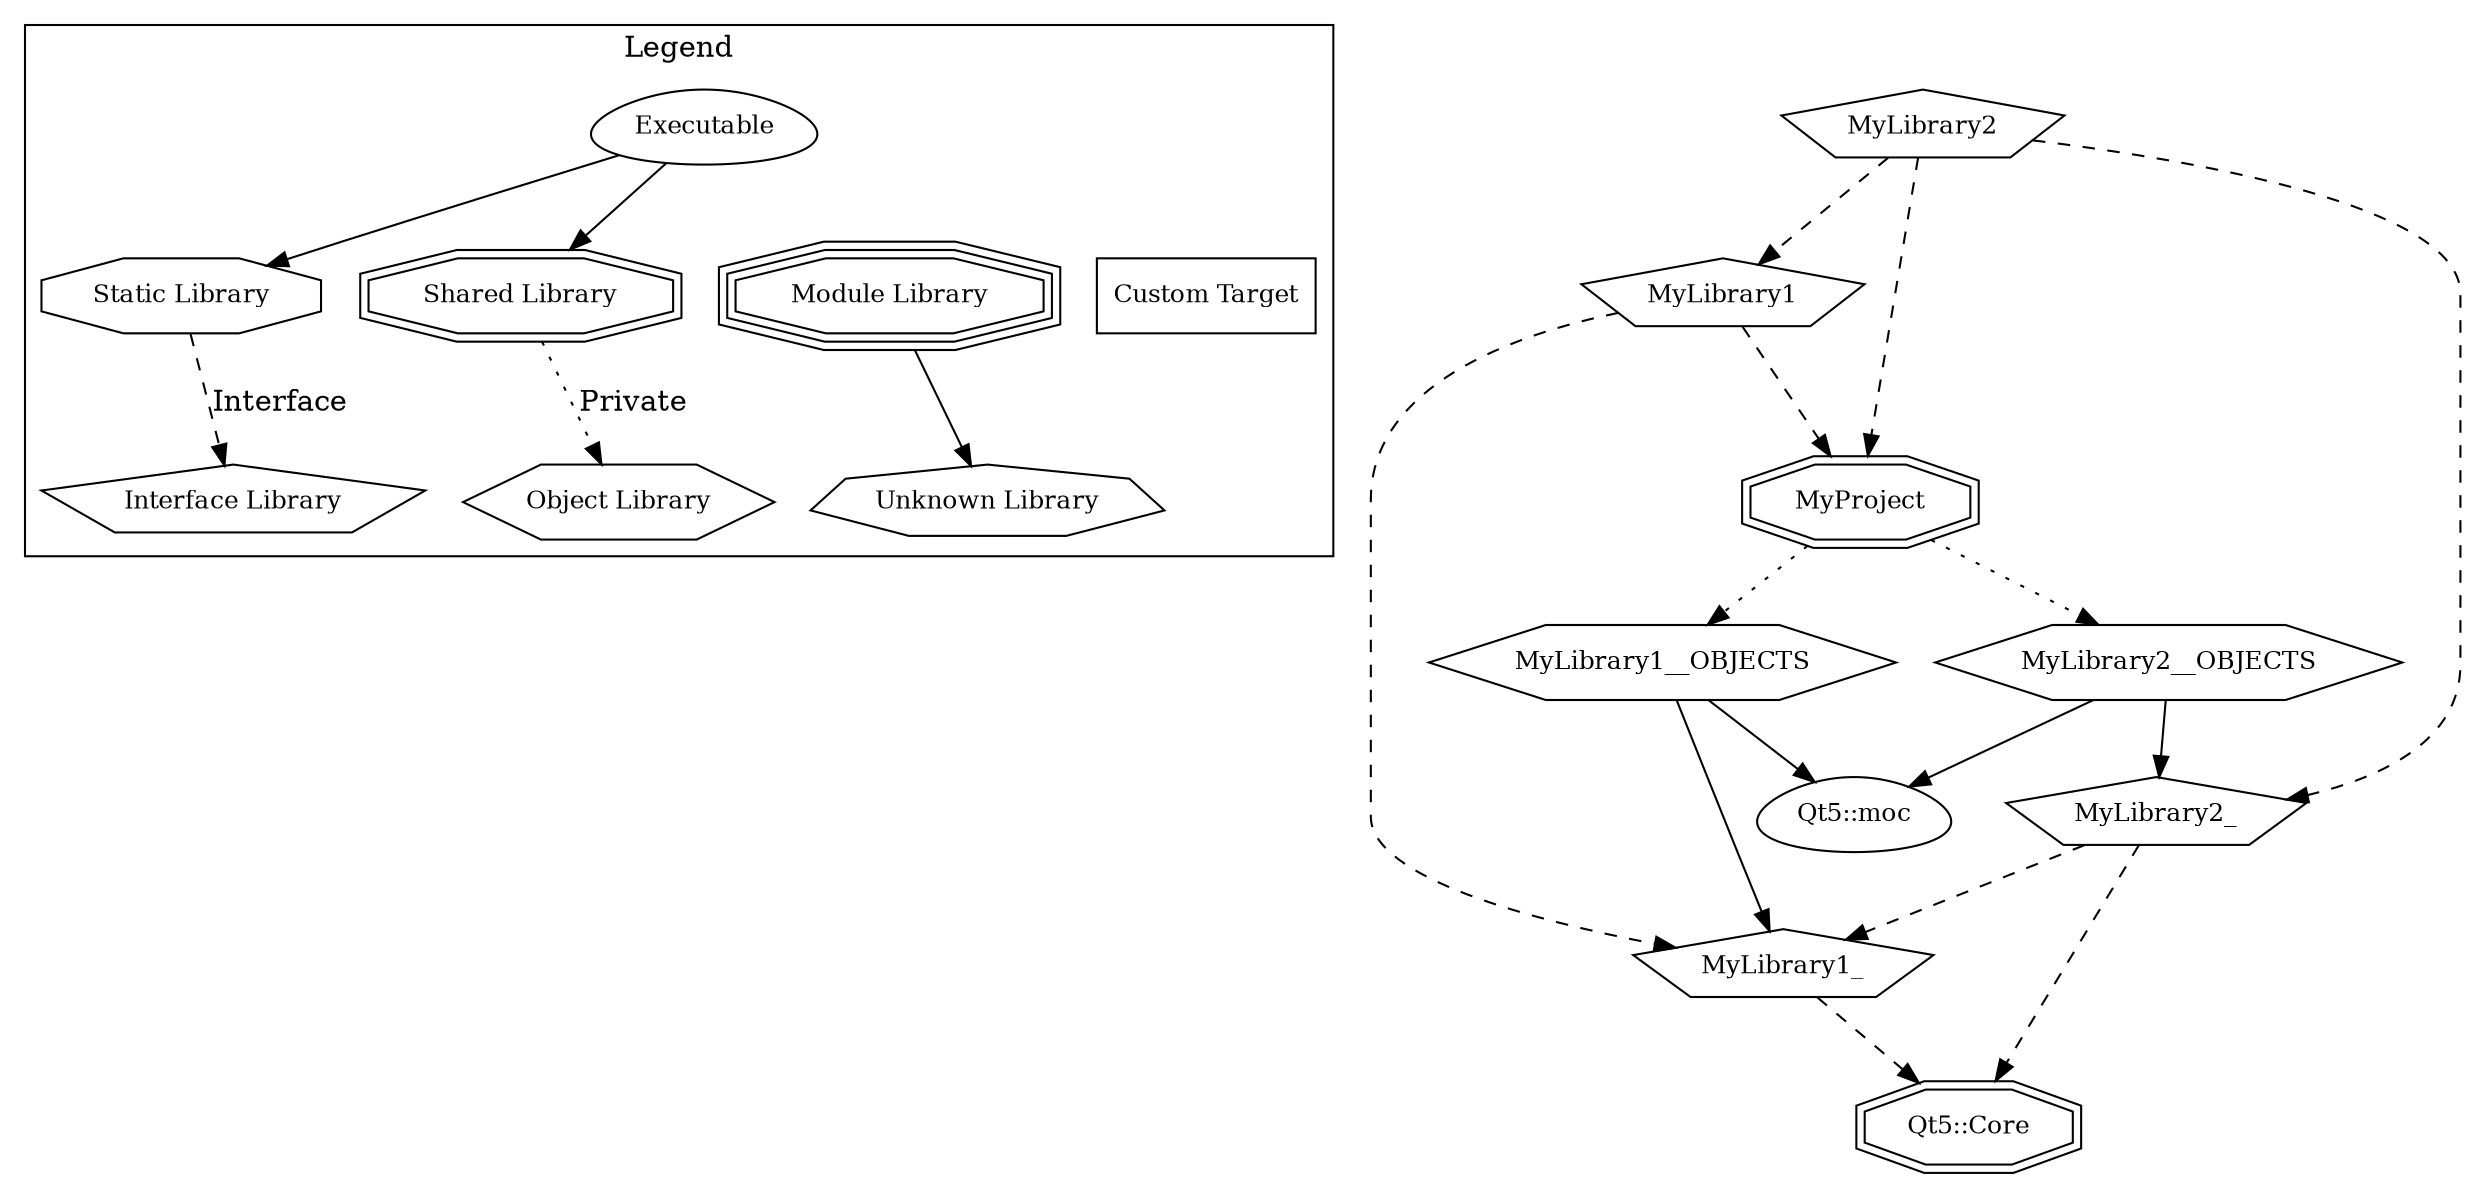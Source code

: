 digraph "MyProject" {
node [
  fontsize = "12"
];
subgraph clusterLegend {
  label = "Legend";
  color = black;
  edge [ style = invis ];
  legendNode0 [ label = "Executable", shape = egg ];
  legendNode1 [ label = "Static Library", shape = octagon ];
  legendNode2 [ label = "Shared Library", shape = doubleoctagon ];
  legendNode3 [ label = "Module Library", shape = tripleoctagon ];
  legendNode4 [ label = "Interface Library", shape = pentagon ];
  legendNode5 [ label = "Object Library", shape = hexagon ];
  legendNode6 [ label = "Unknown Library", shape = septagon ];
  legendNode7 [ label = "Custom Target", shape = box ];
  legendNode0 -> legendNode1 [ style = solid ];
  legendNode0 -> legendNode2 [ style = solid ];
  legendNode0 -> legendNode3;
  legendNode1 -> legendNode4 [ label = "Interface", style = dashed ];
  legendNode2 -> legendNode5 [ label = "Private", style = dotted ];
  legendNode3 -> legendNode6 [ style = solid ];
  legendNode0 -> legendNode7;
}
    "node0" [ label = "MyLibrary1", shape = pentagon ];
    "node1" [ label = "MyLibrary1_", shape = pentagon ];
    "node2" [ label = "Qt5::Core", shape = doubleoctagon ];
    "node1" -> "node2" [ style = dashed ] // MyLibrary1_ -> Qt5::Core
    "node0" -> "node1" [ style = dashed ] // MyLibrary1 -> MyLibrary1_
    "node3" [ label = "MyProject", shape = doubleoctagon ];
    "node4" [ label = "MyLibrary1__OBJECTS", shape = hexagon ];
    "node4" -> "node1"  // MyLibrary1__OBJECTS -> MyLibrary1_
    "node5" [ label = "Qt5::moc", shape = egg ];
    "node4" -> "node5"  // MyLibrary1__OBJECTS -> Qt5::moc
    "node3" -> "node4" [ style = dotted ] // MyProject -> MyLibrary1__OBJECTS
    "node6" [ label = "MyLibrary2__OBJECTS", shape = hexagon ];
    "node7" [ label = "MyLibrary2_", shape = pentagon ];
    "node7" -> "node1" [ style = dashed ] // MyLibrary2_ -> MyLibrary1_
    "node7" -> "node2" [ style = dashed ] // MyLibrary2_ -> Qt5::Core
    "node6" -> "node7"  // MyLibrary2__OBJECTS -> MyLibrary2_
    "node6" -> "node5"  // MyLibrary2__OBJECTS -> Qt5::moc
    "node3" -> "node6" [ style = dotted ] // MyProject -> MyLibrary2__OBJECTS
    "node0" -> "node3" [ style = dashed ] // MyLibrary1 -> MyProject
    "node8" [ label = "MyLibrary2", shape = pentagon ];
    "node8" -> "node0" [ style = dashed ] // MyLibrary2 -> MyLibrary1
    "node8" -> "node7" [ style = dashed ] // MyLibrary2 -> MyLibrary2_
    "node8" -> "node3" [ style = dashed ] // MyLibrary2 -> MyProject
}
